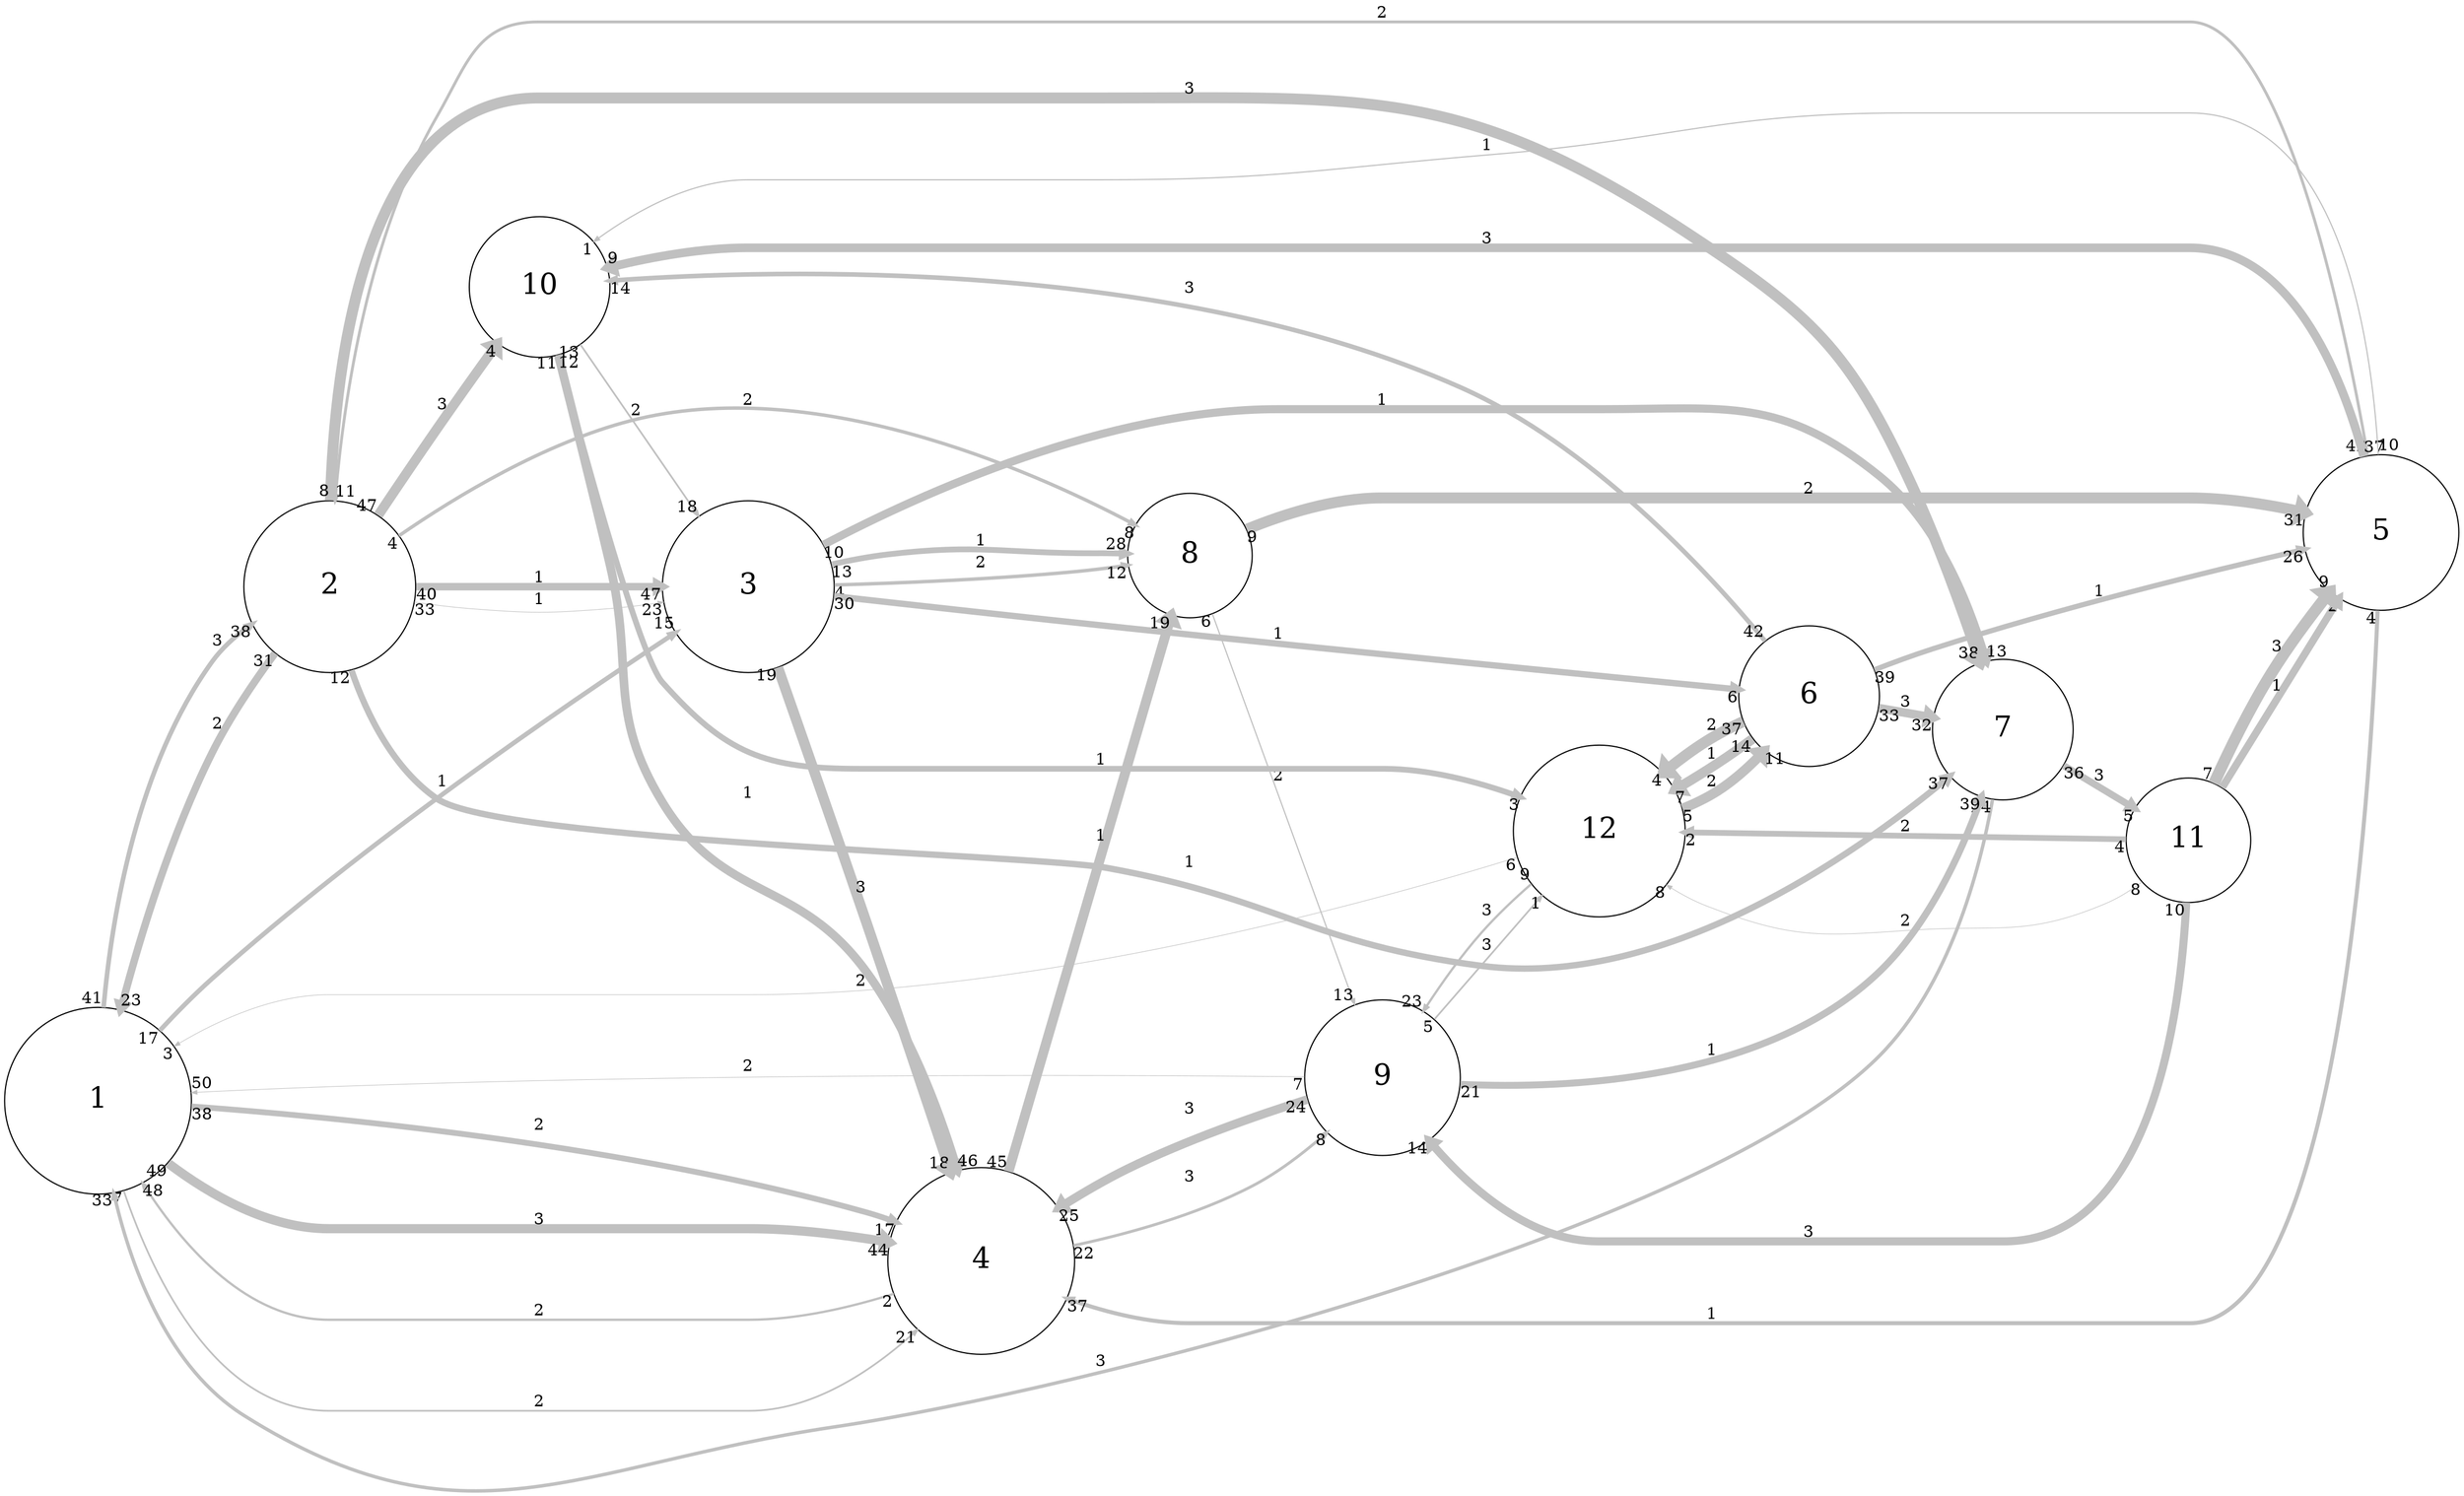 digraph "" {
	graph [bb="0,0,2090.2,1283.1",
		overlap=false,
		rankdir=LR,
		ratio=0.5,
		scale=1,
		splines=spline
	];
	node [fontsize=25,
		label="\N",
		shape=circle
	];
	edge [arrowsize=0.5,
		splines=true
	];
	0	[height=2.25,
		label=1,
		pos="81.25,343.6",
		width=2.25];
	1	[height=2.0625,
		label=2,
		pos="279.25,782.6",
		width=2.0625];
	0 -> 1	[key=0,
		capacity=3,
		color=grey,
		from_pd=40,
		head_lp="205.38,741.82",
		headlabel=38,
		label=3,
		lp="183.25,735.85",
		penwidth=4.0,
		pos="e,212.13,750.07 86.298,424.58 94.008,506.05 116.21,631.85 179.88,719.6 186.37,728.56 194.57,736.56 203.45,743.61",
		pt=13,
		tail_lp="79.548,432.83",
		taillabel=41,
		to_pd=37];
	2	[height=2.0625,
		label=3,
		pos="634.25,782.6",
		width=2.0625];
	0 -> 2	[key=0,
		capacity=1,
		color=grey,
		from_pd=16,
		head_lp="564.61,750.98",
		headlabel=15,
		label=1,
		lp="374.25,613.85",
		penwidth=4.0,
		pos="e,571.36,742.73 134.8,404.7 148.89,419.94 164.49,435.84 179.88,449.6 306.47,562.9 470.36,675.98 562.41,736.83",
		pt=13,
		tail_lp="128.05,412.95",
		taillabel=17,
		to_pd=14];
	3	[height=2.25,
		label=4,
		pos="832.25,206.6",
		width=2.25];
	0 -> 3	[key=0,
		capacity=2,
		color=grey,
		from_pd=6,
		head_lp="772.32,153.28",
		headlabel=21,
		label=2,
		lp="456.25,79.852",
		penwidth=1.5,
		pos="e,779.07,145.03 102.42,265.29 128.39,184.94 182.07,71.602 278.25,71.602 278.25,71.602 278.25,71.602 635.25,71.602 688.61,71.602 \
738.02,105.96 773.88,140.01",
		pt=18,
		tail_lp="105.79,257.04",
		taillabel=7,
		to_pd=20];
	0 -> 3	[key=1,
		capacity=2,
		color=grey,
		from_pd=37,
		head_lp="750.17,229.21",
		headlabel=17,
		label=2,
		lp="456.25,318.85",
		penwidth=5.0,
		pos="e,756.92,237.46 162.37,337.15 286.44,325.89 531.81,298.51 733.62,244.6 737.81,243.49 742.05,242.25 746.32,240.92",
		pt=11,
		tail_lp="169.12,328.9",
		taillabel=38,
		to_pd=16];
	0 -> 3	[key=2,
		capacity=3,
		color=grey,
		from_pd=48,
		head_lp="745.61,212.45",
		headlabel=44,
		label=3,
		lp="456.25,238.85",
		penwidth=8.0,
		pos="e,752.36,220.7 140.84,288.43 177.44,259.74 227.19,230.6 278.25,230.6 278.25,230.6 278.25,230.6 635.25,230.6 669.9,230.6 707.75,226.86 \
740.86,222.33",
		pt=5,
		tail_lp="134.09,280.18",
		taillabel=49,
		to_pd=43];
	1 -> 0	[key=0,
		capacity=2,
		color=grey,
		from_pd=30,
		head_lp="94.212,430.84",
		headlabel=23,
		label=2,
		lp="183.25,664.85",
		penwidth=6.5,
		pos="e,100.96,422.59 231.74,725.22 213.76,701.07 194.13,672.01 179.88,643.6 146.1,576.32 120.45,494.81 103.94,433.74",
		pt=8,
		tail_lp="238.49,716.97",
		taillabel=31,
		to_pd=22];
	1 -> 2	[key=0,
		capacity=1,
		color=grey,
		from_pd=39,
		head_lp="553.02,774.35",
		headlabel=47,
		label=1,
		lp="456.25,790.85",
		penwidth=6.5,
		pos="e,559.77,782.6 353.82,782.6 410.58,782.6 489.16,782.6 548.54,782.6",
		pt=8,
		tail_lp="360.57,774.35",
		taillabel=40,
		to_pd=46];
	1 -> 2	[key=1,
		capacity=1,
		color=grey,
		from_pd=32,
		head_lp="554.51,759.64",
		headlabel=23,
		label=1,
		lp="456.25,769.85",
		penwidth=0.5,
		pos="e,561.26,767.89 352.23,767.79 366.51,765.42 381.43,763.34 395.5,762.1 449.29,757.36 463.21,757.4 517,762.1 529.59,763.2 542.87,764.97 \
555.76,767",
		pt=20,
		tail_lp="358.98,759.54",
		taillabel=33,
		to_pd=22];
	6	[height=1.6875,
		label=7,
		pos="1701.2,662.6",
		width=1.6875];
	1 -> 6	[key=0,
		capacity=3,
		color=grey,
		from_pd=7,
		head_lp="1687.4,728.44",
		headlabel=38,
		label=3,
		lp="1010.2,1207.9",
		penwidth=9.5,
		pos="e,1680.7,720.19 295.11,855.24 321.66,974.71 381.45,1199.6 455.25,1199.6 455.25,1199.6 455.25,1199.6 936.25,1199.6 1162.9,1199.6 \
1246.1,1214 1433.5,1086.6 1539.6,1014.5 1570.2,985.66 1622.6,868.6 1642.7,823.84 1662.1,772.19 1676.5,731.8",
		pt=2,
		tail_lp="291.74,863.49",
		taillabel=8,
		to_pd=37];
	1 -> 6	[key=1,
		capacity=1,
		color=grey,
		from_pd=11,
		head_lp="1662.2,630.35",
		headlabel=37,
		label=1,
		lp="1010.2,554.85",
		penwidth=5.5,
		pos="e,1655.5,622.1 297.86,710.67 311.24,671.86 333.87,626.86 370.88,601.6 423.19,565.89 876.29,560.9 938.62,549.6 1084.3,523.19 1113.2,\
481.33 1259.9,461.6 1410.2,441.39 1567.3,549.51 1647.1,615.11",
		pt=10,
		tail_lp="291.11,702.42",
		taillabel=12,
		to_pd=36];
	7	[height=1.5,
		label=8,
		pos="1010.2,808.6",
		width=1.5];
	1 -> 7	[key=0,
		capacity=2,
		color=grey,
		from_pd=3,
		head_lp="959.74,827.01",
		headlabel=8,
		label=2,
		lp="634.25,942.85",
		penwidth=3.0,
		pos="e,963.12,835.26 339.01,826.69 388.57,860.94 462.9,905.69 535.88,924.6 687.24,963.82 866.73,885.98 954.88,839.64",
		pt=15,
		tail_lp="335.64,834.94",
		taillabel=4,
		to_pd=7];
	9	[height=1.6875,
		label=10,
		pos="456.25,1039.6",
		width=1.6875];
	1 -> 9	[key=0,
		capacity=3,
		color=grey,
		from_pd=46,
		head_lp="416.87,982.24",
		headlabel=4,
		label=3,
		lp="374.25,936.85",
		penwidth=8.5,
		pos="e,420.24,990.49 320.71,844.57 336.25,868.16 354.24,895.22 370.88,919.6 384.5,939.58 399.63,961.24 413.26,980.6",
		pt=4,
		tail_lp="327.46,852.82",
		taillabel=47,
		to_pd=3];
	2 -> 3	[key=0,
		capacity=3,
		color=grey,
		from_pd=18,
		head_lp="812.39,291.81",
		headlabel=18,
		label=3,
		lp="730.25,521.85",
		penwidth=9.0,
		pos="e,805.64,283.56 659.68,712.39 679.69,654.74 708.67,570.94 733.62,497.6 756.71,429.76 782.49,352.89 801.75,295.2",
		pt=3,
		tail_lp="666.43,704.14",
		taillabel=19,
		to_pd=17];
	2 -> 6	[key=0,
		capacity=1,
		color=grey,
		from_pd=9,
		head_lp="1680.3,730",
		headlabel=13,
		label=1,
		lp="1174.2,939.85",
		penwidth=7.0,
		pos="e,1687.1,721.75 699.59,818.48 784.82,862.57 941.14,931.6 1084.2,931.6 1084.2,931.6 1084.2,931.6 1360.2,931.6 1468.2,931.6 1512.7,\
944.93 1597,877.6 1642.2,841.49 1668.9,780.71 1683.7,732.96",
		pt=7,
		tail_lp="706.34,810.23",
		taillabel=10,
		to_pd=12];
	2 -> 7	[key=0,
		capacity=2,
		color=grey,
		from_pd=3,
		head_lp="949.79,792.02",
		headlabel=12,
		label=2,
		lp="832.25,802.85",
		penwidth=3.0,
		pos="e,956.54,800.27 708.84,784.01 764.95,785.55 844.1,788.7 913.25,795.1 924.25,796.12 935.92,797.5 947.19,799",
		pt=15,
		tail_lp="712.21,775.76",
		taillabel=4,
		to_pd=11];
	2 -> 7	[key=1,
		capacity=1,
		color=grey,
		from_pd=12,
		head_lp="949.19,818.81",
		headlabel=28,
		label=1,
		lp="832.25,823.85",
		penwidth=5.0,
		pos="e,955.94,810.56 705.89,803.18 720.75,806.68 736.42,809.78 751.25,811.6 822.71,820.4 841.26,812.73 913.25,811.6 923.52,811.44 934.41,\
811.18 945.02,810.89",
		pt=11,
		tail_lp="712.64,794.93",
		taillabel=13,
		to_pd=27];
	5	[height=1.6875,
		label=6,
		pos="1536.2,695.6",
		width=1.6875];
	2 -> 5	[key=0,
		capacity=1,
		color=grey,
		from_pd=29,
		head_lp="1471.8,691.97",
		headlabel=6,
		label=1,
		lp="1085.2,741.85",
		penwidth=5.5,
		pos="e,1475.2,700.22 708.17,773.59 773.19,765.71 870.99,754.2 956.25,745.6 1139,727.18 1354.7,709.67 1464,701.1",
		pt=10,
		tail_lp="714.92,765.34",
		taillabel=30,
		to_pd=5];
	3 -> 0	[key=0,
		capacity=2,
		color=grey,
		from_pd=1,
		head_lp="125.57,263.31",
		headlabel=48,
		label=2,
		lp="456.25,159.85",
		penwidth=2.0,
		pos="e,118.82,271.56 757.22,175.57 721.09,163.09 676.6,151.6 635.25,151.6 278.25,151.6 278.25,151.6 278.25,151.6 209.96,151.6 156.68,\
211.82 123.03,264.81",
		pt=17,
		tail_lp="753.85,167.32",
		taillabel=2,
		to_pd=47];
	3 -> 7	[key=0,
		capacity=1,
		color=grey,
		from_pd=44,
		head_lp="987.31,748.4",
		headlabel=19,
		label=1,
		lp="935.25,569.85",
		penwidth=8.5,
		pos="e,994.06,756.65 855.99,284.38 891.22,404.87 958.29,634.31 990.75,745.32",
		pt=4,
		tail_lp="849.24,292.63",
		taillabel=45,
		to_pd=18];
	8	[height=1.875,
		label=9,
		pos="1174.2,366.6",
		width=1.875];
	3 -> 8	[key=0,
		capacity=3,
		color=grey,
		from_pd=21,
		head_lp="1132.8,307.33",
		headlabel=8,
		label=3,
		lp="1010.2,272.85",
		penwidth=2.5,
		pos="e,1129.5,315.58 913.11,216.21 959.38,224.23 1017.5,238.62 1064.2,264.1 1085.7,275.79 1106.1,292.71 1123.3,309.44",
		pt=16,
		tail_lp="919.86,207.96",
		taillabel=22,
		to_pd=7];
	6 -> 0	[key=0,
		capacity=3,
		color=grey,
		from_pd=23,
		head_lp="87.35,255.16",
		headlabel=33,
		label=3,
		lp="935.25,124.85",
		penwidth=3.0,
		pos="e,94.1,263.41 1692.5,602.1 1681.6,539.75 1655.8,443.48 1597,383.6 1566.8,352.86 995.96,104.33 708.5,57.602 487.58,21.689 391.91,\
-55.533 205,67.602 142.29,108.92 111.32,190.38 96.216,254.14",
		pt=15,
		tail_lp="1685.8,593.85",
		taillabel=24,
		to_pd=32];
	10	[height=1.5,
		label=11,
		pos="1858.2,594.6",
		width=1.5];
	6 -> 10	[key=0,
		capacity=3,
		color=grey,
		from_pd=35,
		head_lp="1804.9,624.34",
		headlabel=5,
		label=3,
		lp="1783.2,634.85",
		penwidth=6.0,
		pos="e,1808.3,616.09 1757.3,638.44 1770.4,632.68 1784.5,626.52 1797.8,620.68",
		pt=9,
		tail_lp="1764.1,630.19",
		taillabel=36,
		to_pd=4];
	7 -> 8	[key=0,
		capacity=2,
		color=grey,
		from_pd=5,
		head_lp="1143.3,438.1",
		headlabel=13,
		label=2,
		lp="1085.2,622.85",
		penwidth=1.0,
		pos="e,1150.1,429.85 1029.8,757.9 1058.9,678.65 1115.1,525.29 1147.8,435.9",
		pt=19,
		tail_lp="1026.5,749.65",
		taillabel=6,
		to_pd=12];
	4	[height=1.875,
		label=5,
		pos="2022.2,827.6",
		width=1.875];
	7 -> 4	[key=0,
		capacity=2,
		color=grey,
		from_pd=8,
		head_lp="1949.9,836.31",
		headlabel=31,
		label=2,
		lp="1536.2,864.85",
		penwidth=9.5,
		pos="e,1956.7,844.56 1059.8,830.92 1091.4,843.45 1133.9,856.6 1173.2,856.6 1173.2,856.6 1173.2,856.6 1859.2,856.6 1887.4,856.6 1917.8,\
852.32 1944.6,847.04",
		pt=2,
		tail_lp="1063.2,839.17",
		taillabel=9,
		to_pd=30];
	9 -> 2	[key=0,
		capacity=2,
		color=grey,
		from_pd=12,
		head_lp="598.19,851.9",
		headlabel=18,
		label=2,
		lp="539.25,926.85",
		penwidth=1.5,
		pos="e,591.44,843.65 491.39,989.75 518.75,949.79 557.4,893.36 587.45,849.48",
		pt=18,
		tail_lp="498.14,981.5",
		taillabel=13,
		to_pd=17];
	9 -> 3	[key=0,
		capacity=1,
		color=grey,
		from_pd=10,
		head_lp="804.85,293.41",
		headlabel=46,
		label=1,
		lp="634.25,607.85",
		penwidth=7.5,
		pos="e,811.6,285.16 472.77,981.09 485.24,933.43 502.93,864.34 517,803.6 537.96,713.12 511.96,678.59 560,599.1 611.79,513.43 674.9,536.68 \
733.62,455.6 768.19,407.88 792.48,346.29 808.18,296.3",
		pt=6,
		tail_lp="466.02,972.84",
		taillabel=11,
		to_pd=45];
	11	[height=2.0625,
		label=12,
		pos="1359.2,575.6",
		width=2.0625];
	9 -> 11	[key=0,
		capacity=1,
		color=grey,
		from_pd=11,
		head_lp="1287.1,596.24",
		headlabel=3,
		label=1,
		lp="935.25,635.85",
		penwidth=5.0,
		pos="e,1290.5,604.49 471.75,980.6 494.85,888.61 539.47,719.45 560,699.6 649.69,612.92 706.52,627.6 831.25,627.6 831.25,627.6 831.25,627.6 \
1175.2,627.6 1210.4,627.6 1248,618.61 1279.9,608.1",
		pt=11,
		tail_lp="478.5,972.35",
		taillabel=12,
		to_pd=2];
	5 -> 6	[key=0,
		capacity=3,
		color=grey,
		from_pd=32,
		head_lp="1634.5,666.3",
		headlabel=32,
		label=3,
		lp="1619.2,687.85",
		penwidth=7.5,
		pos="e,1641.2,674.55 1596.1,683.69 1607,681.48 1618.5,679.16 1629.7,676.89",
		pt=6,
		tail_lp="1602.8,691.94",
		taillabel=33,
		to_pd=31];
	5 -> 9	[key=0,
		capacity=3,
		color=grey,
		from_pd=41,
		head_lp="523.93,1036.5",
		headlabel=14,
		label=3,
		lp="1010.2,1036.9",
		penwidth=4.0,
		pos="e,517.18,1044.8 1497.6,742.94 1446.7,803.16 1349.8,905.04 1241.8,952.6 997.14,1060.3 669.88,1054.4 527.9,1045.5",
		pt=13,
		tail_lp="1504.4,751.19",
		taillabel=42,
		to_pd=13];
	5 -> 4	[key=0,
		capacity=1,
		color=grey,
		from_pd=38,
		head_lp="1949.3,805.16",
		headlabel=26,
		label=1,
		lp="1783.2,779.85",
		penwidth=4.5,
		pos="e,1956,813.41 1593.4,716.89 1608.6,722.32 1625.1,727.93 1640.5,732.6 1745.1,764.31 1868.2,793.59 1945.4,811.03",
		pt=12,
		tail_lp="1600.2,725.14",
		taillabel=39,
		to_pd=25];
	5 -> 11	[key=0,
		capacity=2,
		color=grey,
		from_pd=36,
		head_lp="1416.7,635.12",
		headlabel=4,
		label=2,
		lp="1454.2,668.85",
		penwidth=9.5,
		pos="e,1413.4,626.87 1480,672.16 1470,667.17 1459.9,661.58 1450.9,655.6 1441.4,649.34 1431.8,642.15 1422.7,634.7",
		pt=2,
		tail_lp="1473.3,663.91",
		taillabel=37,
		to_pd=3];
	5 -> 11	[key=1,
		capacity=1,
		color=grey,
		from_pd=13,
		head_lp="1427.2,621.23",
		headlabel=7,
		label=1,
		lp="1454.2,643.85",
		penwidth=8.5,
		pos="e,1423.8,612.98 1488.3,657.62 1478.3,649.95 1467.7,642.1 1457.6,635.1 1450.1,629.87 1442,624.58 1434,619.43",
		pt=4,
		tail_lp="1495,665.87",
		taillabel=14,
		to_pd=6];
	8 -> 0	[key=0,
		capacity=2,
		color=grey,
		from_pd=6,
		head_lp="169.17,357.07",
		headlabel=50,
		label=2,
		lp="634.25,371.85",
		penwidth=0.5,
		pos="e,162.42,348.82 1106.4,366.48 946.28,365.96 528.46,363.29 179.88,349.6 175.97,349.45 171.97,349.27 167.94,349.08",
		pt=20,
		tail_lp="1103,358.23",
		taillabel=7,
		to_pd=49];
	8 -> 3	[key=0,
		capacity=3,
		color=grey,
		from_pd=23,
		head_lp="907.84,241.88",
		headlabel=25,
		label=3,
		lp="1010.2,335.85",
		penwidth=7.5,
		pos="e,901.09,250.13 1110.3,344.79 1066.4,328.79 1006.7,305.58 956.25,280.6 941.37,273.24 925.9,264.7 911.16,256.09",
		pt=6,
		tail_lp="1103.6,336.54",
		taillabel=24,
		to_pd=24];
	8 -> 6	[key=0,
		capacity=1,
		color=grey,
		from_pd=20,
		head_lp="1675.7,596.53",
		headlabel=39,
		label=1,
		lp="1454.2,388.85",
		penwidth=6.0,
		pos="e,1682.4,604.78 1241.8,360.63 1334.6,356.23 1502.3,363.25 1597,457.6 1635.2,495.66 1661.9,550.78 1678.5,594.27",
		pt=9,
		tail_lp="1248.5,352.38",
		taillabel=21,
		to_pd=38];
	8 -> 11	[key=0,
		capacity=3,
		color=grey,
		from_pd=4,
		head_lp="1306.2,528.22",
		headlabel=1,
		label=3,
		lp="1263.2,473.85",
		penwidth=1.5,
		pos="e,1309.5,519.97 1219.5,417.2 1245.2,446.55 1277.8,483.71 1304.9,514.66",
		pt=18,
		tail_lp="1216.2,408.95",
		taillabel=5,
		to_pd=0];
	4 -> 1	[key=0,
		capacity=2,
		color=grey,
		from_pd=41,
		head_lp="284.46,864.62",
		headlabel=11,
		label=2,
		lp="1174.2,1274.9",
		penwidth=2.5,
		pos="e,291.21,856.37 2010.9,894.28 1989.9,1017.1 1937.6,1266.6 1859.2,1266.6 455.25,1266.6 455.25,1266.6 455.25,1266.6 370.85,1266.6 \
315.71,1003 292.61,864.88",
		pt=16,
		tail_lp="2004.1,902.53",
		taillabel=42,
		to_pd=10];
	4 -> 3	[key=0,
		capacity=1,
		color=grey,
		from_pd=3,
		head_lp="912.33,163.11",
		headlabel=37,
		label=1,
		lp="1454.2,156.85",
		penwidth=3.5,
		pos="e,905.58,171.36 2019.4,759.7 2012.9,587.74 1984,148.6 1859.2,148.6 1009.2,148.6 1009.2,148.6 1009.2,148.6 977.46,148.6 943.99,157.24 \
914.88,167.85",
		pt=14,
		tail_lp="2016,751.45",
		taillabel=4,
		to_pd=36];
	4 -> 9	[key=0,
		capacity=3,
		color=grey,
		from_pd=36,
		head_lp="518.38,1064.3",
		headlabel=9,
		label=3,
		lp="1263.2,1080.9",
		penwidth=7.5,
		pos="e,515.01,1056 2007.5,893.9 1988.2,966.46 1945.2,1072.6 1859.2,1072.6 633.25,1072.6 633.25,1072.6 633.25,1072.6 597.52,1072.6 558.39,\
1065.9 526.12,1058.6",
		pt=6,
		tail_lp="2014.3,902.15",
		taillabel=37,
		to_pd=8];
	4 -> 9	[key=1,
		capacity=1,
		color=grey,
		from_pd=9,
		head_lp="506.69,1070",
		headlabel=1,
		label=1,
		lp="1263.2,1160.9",
		penwidth=1.0,
		pos="e,503.32,1078.3 2020,895.32 2014.2,999.6 1986,1187.6 1859.2,1187.6 1618.2,1187.6 1618.2,1187.6 1618.2,1187.6 1461.2,1187.6 1423.1,\
1166.3 1266.6,1153.1 1119.9,1140.7 1083.5,1129.6 936.25,1129.6 633.25,1129.6 633.25,1129.6 633.25,1129.6 587.64,1129.6 541.96,1105.4 \
508.57,1082",
		pt=19,
		tail_lp="2026.8,903.57",
		taillabel=10,
		to_pd=0];
	11 -> 0	[key=0,
		capacity=2,
		color=grey,
		from_pd=5,
		head_lp="143.41,382.97",
		headlabel=3,
		label=2,
		lp="730.25,447.85",
		penwidth=0.5,
		pos="e,146.78,391.22 1288.3,552.8 1160.2,513.13 878.81,435.6 635.25,435.6 278.25,435.6 278.25,435.6 278.25,435.6 233.28,435.6 187.54,\
415.51 151.57,394.11",
		pt=20,
		tail_lp="1284.9,561.05",
		taillabel=6,
		to_pd=2];
	11 -> 5	[key=0,
		capacity=2,
		color=grey,
		from_pd=4,
		head_lp="1491.2,639.63",
		headlabel=11,
		label=2,
		lp="1454.2,620.85",
		penwidth=8.5,
		pos="e,1497.9,647.88 1430.6,597.44 1440,601.65 1449.3,606.53 1457.6,612.1 1468.9,619.69 1479.8,629.23 1489.6,639.13",
		pt=4,
		tail_lp="1433.9,589.19",
		taillabel=5,
		to_pd=10];
	11 -> 8	[key=0,
		capacity=3,
		color=grey,
		from_pd=8,
		head_lp="1218.4,431.2",
		headlabel=23,
		label=3,
		lp="1263.2,499.85",
		penwidth=2.0,
		pos="e,1211.7,422.95 1301.9,527.81 1287.6,514.69 1272.7,500.08 1259.9,485.6 1244.5,468.2 1229.3,448 1216.1,429.25",
		pt=17,
		tail_lp="1298.5,536.06",
		taillabel=9,
		to_pd=22];
	10 -> 8	[key=0,
		capacity=3,
		color=grey,
		from_pd=9,
		head_lp="1205.4,302.45",
		headlabel=14,
		label=3,
		lp="1536.2,225.85",
		penwidth=7.0,
		pos="e,1212.1,310.7 1847,541.39 1825.3,437.47 1771.4,217.6 1702.2,217.6 1358.2,217.6 1358.2,217.6 1358.2,217.6 1301.3,217.6 1252.3,261.52 \
1219.3,301.67",
		pt=7,
		tail_lp="1840.2,533.14",
		taillabel=10,
		to_pd=13];
	10 -> 4	[key=0,
		capacity=1,
		color=grey,
		from_pd=0,
		head_lp="1985.3,760.36",
		headlabel=2,
		label=1,
		lp="1934.2,696.85",
		penwidth=6.5,
		pos="e,1988.7,768.61 1895,634.45 1908.9,650.64 1924.6,669.81 1937.6,688.1 1953.5,710.44 1969.4,735.91 1983,758.92",
		pt=8,
		tail_lp="1891.7,642.7",
		taillabel=1,
		to_pd=1];
	10 -> 4	[key=1,
		capacity=3,
		color=grey,
		from_pd=6,
		head_lp="1977.4,765.64",
		headlabel=9,
		label=3,
		lp="1934.2,719.85",
		penwidth=10.0,
		pos="e,1980.8,773.89 1888,639.94 1900.8,659.94 1916.3,683.62 1930.9,704.6 1944.4,724.09 1959.5,744.97 1973.4,763.89",
		pt=1,
		tail_lp="1884.6,648.19",
		taillabel=7,
		to_pd=8];
	10 -> 11	[key=0,
		capacity=2,
		color=grey,
		from_pd=7,
		head_lp="1414.2,537.26",
		headlabel=8,
		label=2,
		lp="1619.2,498.85",
		penwidth=0.5,
		pos="e,1417.6,529.01 1827.3,549.87 1816.1,536.47 1802.3,523.1 1786.6,514.6 1721.9,479.4 1696.1,495.56 1622.6,490.1 1545.9,484.4 1522.5,\
483.62 1450.9,511.6 1441.2,515.39 1431.5,520.43 1422.3,526.03",
		pt=20,
		tail_lp="1830.7,541.62",
		taillabel=8,
		to_pd=7];
	10 -> 11	[key=1,
		capacity=2,
		color=grey,
		from_pd=3,
		head_lp="1437.2,570.17",
		headlabel=2,
		label=2,
		lp="1619.2,593.85",
		penwidth=5.0,
		pos="e,1433.9,578.42 1803.9,592.56 1717.9,589.27 1547.6,582.76 1444.8,578.83",
		pt=11,
		tail_lp="1800.6,584.31",
		taillabel=4,
		to_pd=1];
}
